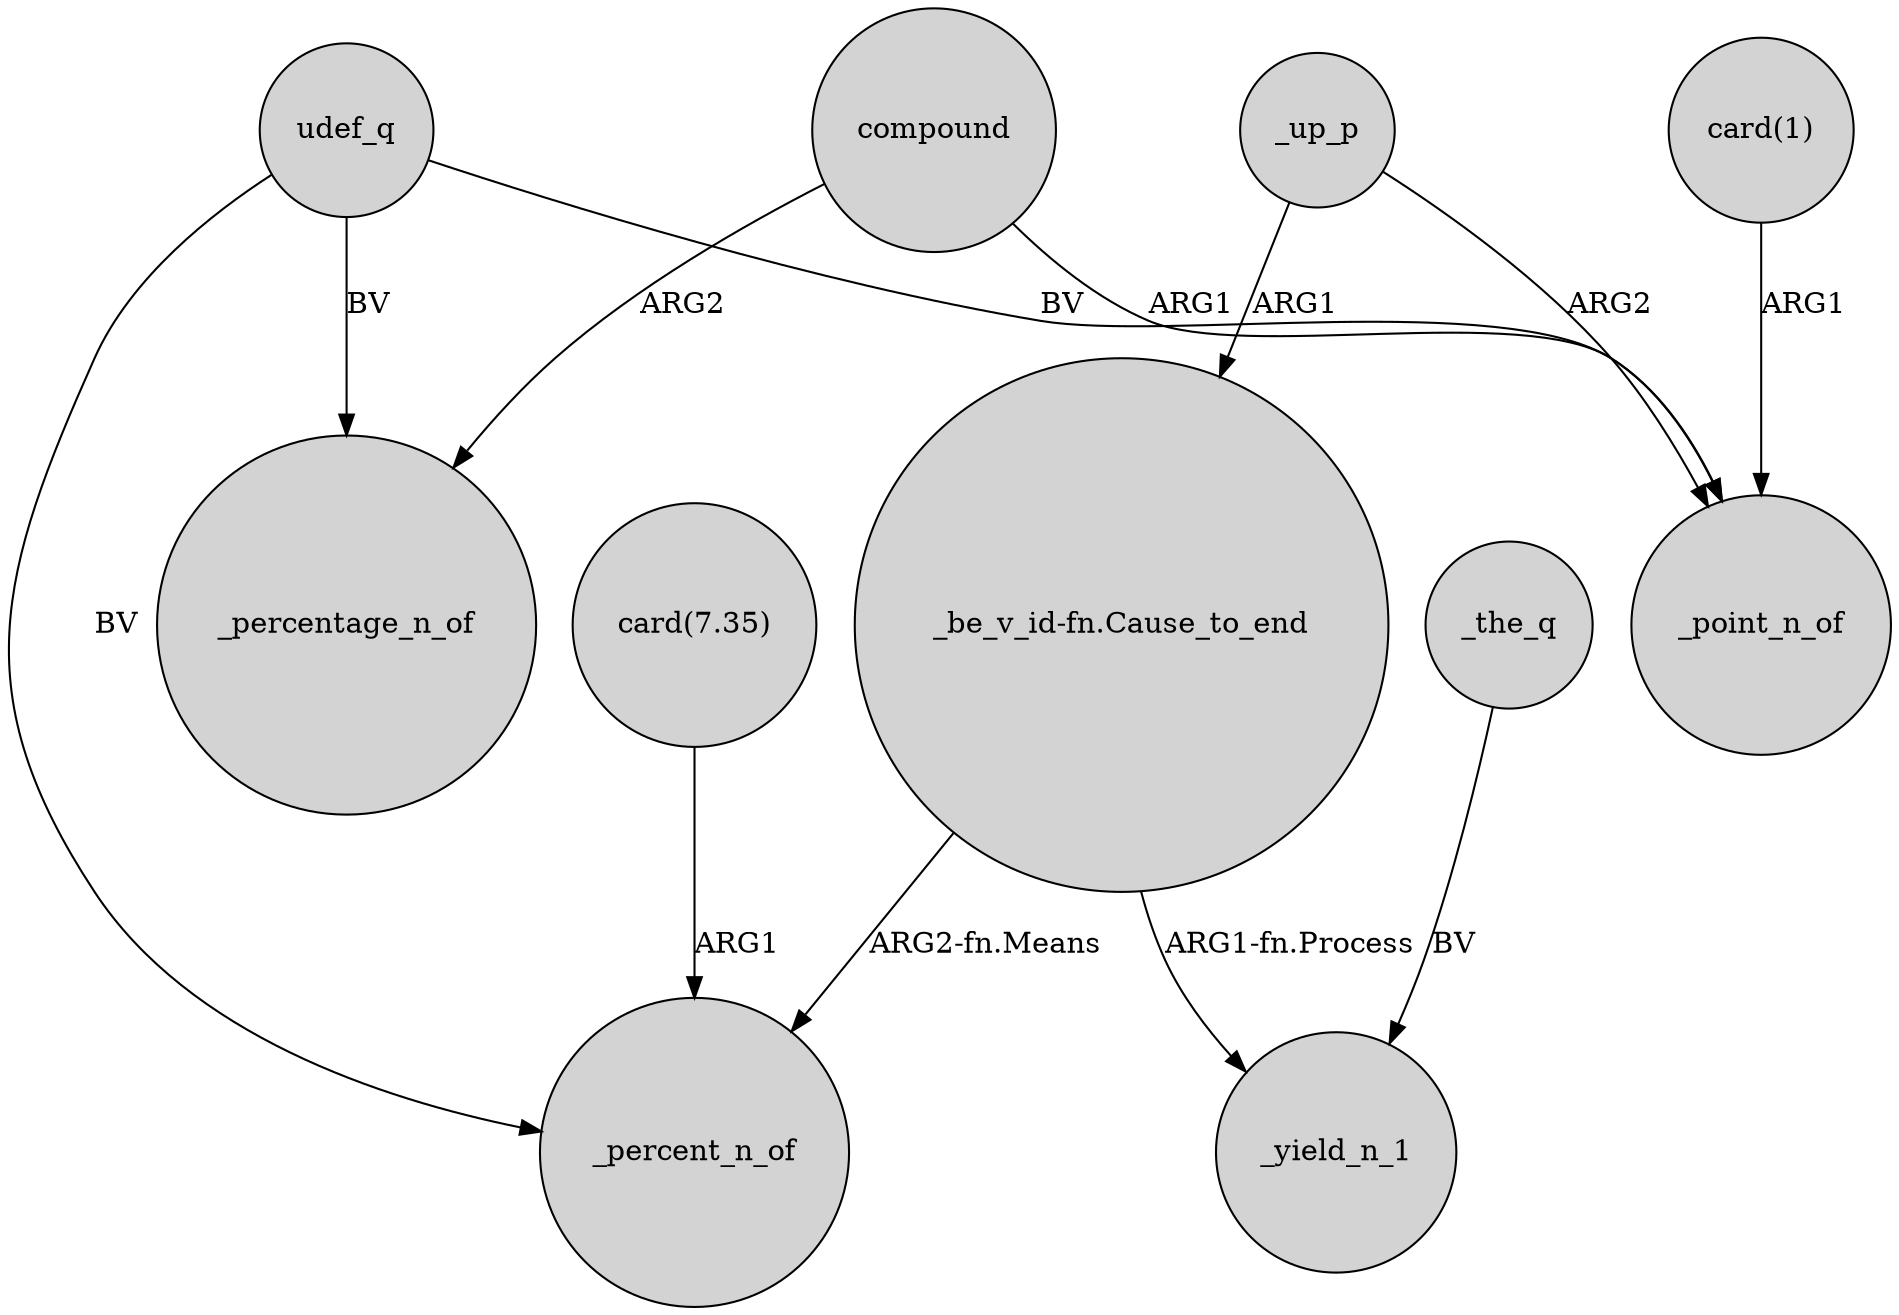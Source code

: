 digraph {
	node [shape=circle style=filled]
	udef_q -> _percent_n_of [label=BV]
	compound -> _point_n_of [label=ARG1]
	"card(1)" -> _point_n_of [label=ARG1]
	_up_p -> _point_n_of [label=ARG2]
	compound -> _percentage_n_of [label=ARG2]
	udef_q -> _point_n_of [label=BV]
	"_be_v_id-fn.Cause_to_end" -> _percent_n_of [label="ARG2-fn.Means"]
	udef_q -> _percentage_n_of [label=BV]
	"_be_v_id-fn.Cause_to_end" -> _yield_n_1 [label="ARG1-fn.Process"]
	"card(7.35)" -> _percent_n_of [label=ARG1]
	_up_p -> "_be_v_id-fn.Cause_to_end" [label=ARG1]
	_the_q -> _yield_n_1 [label=BV]
}
